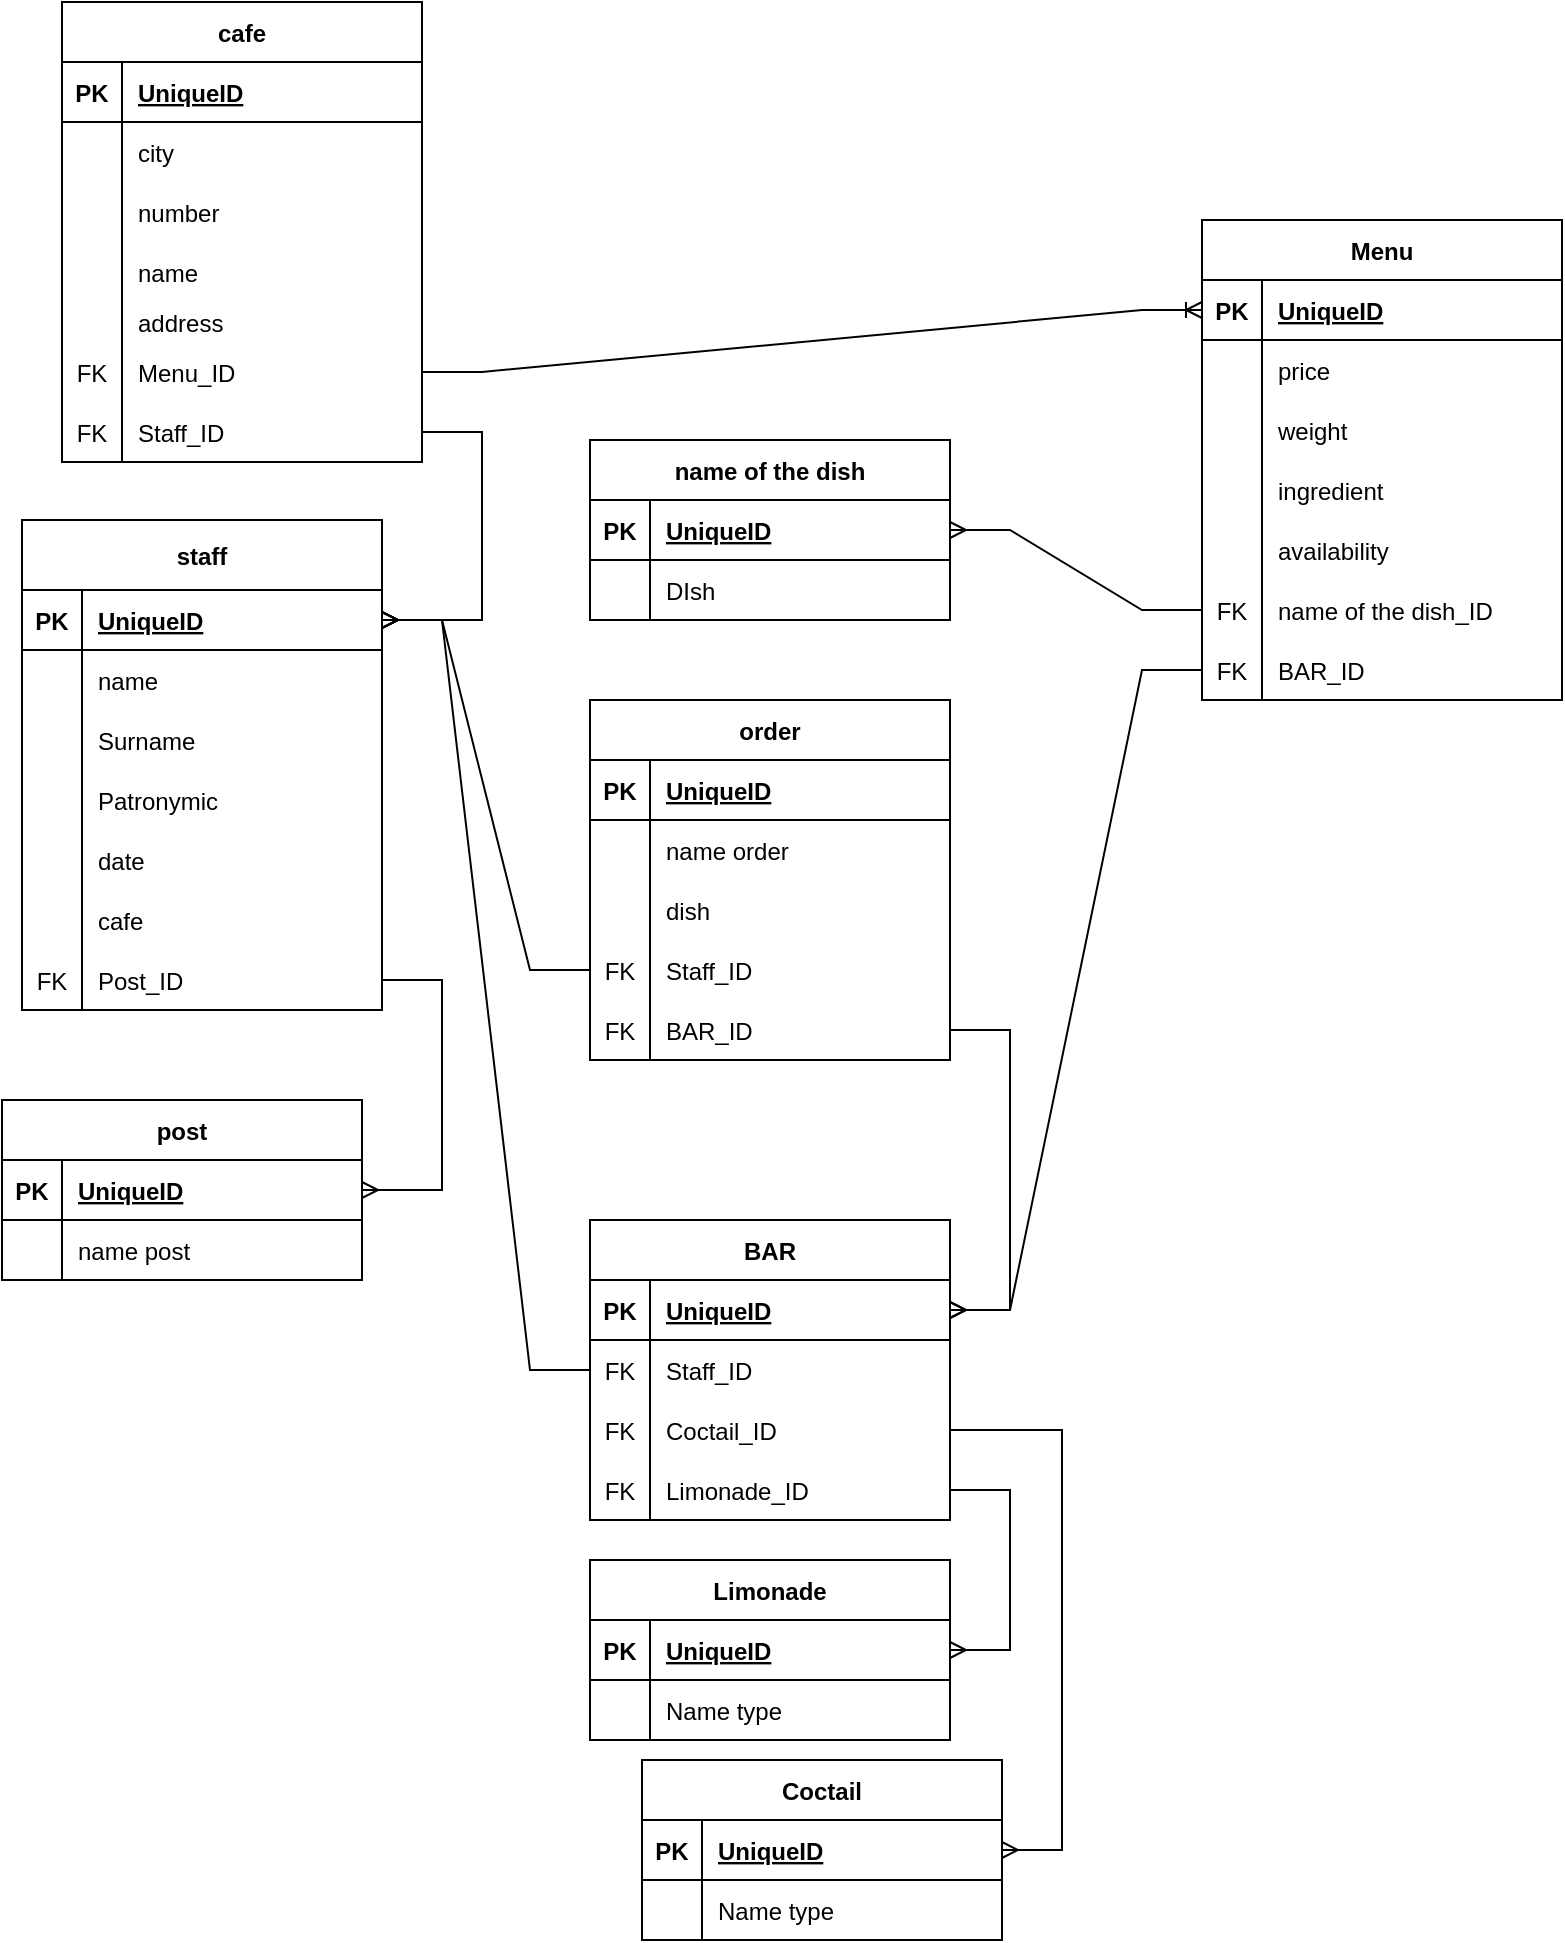 <mxfile version="20.5.1" type="device" pages="2"><diagram id="oLMAJ7pSesRWMOJHywI4" name="Страница 1"><mxGraphModel dx="1381" dy="1925" grid="1" gridSize="10" guides="1" tooltips="1" connect="1" arrows="1" fold="1" page="1" pageScale="1" pageWidth="827" pageHeight="1169" math="0" shadow="0"><root><mxCell id="0"/><mxCell id="1" parent="0"/><mxCell id="Fu_w4de7CorswFyfYpVV-19" value="Menu" style="shape=table;startSize=30;container=1;collapsible=1;childLayout=tableLayout;fixedRows=1;rowLines=0;fontStyle=1;align=center;resizeLast=1;" parent="1" vertex="1"><mxGeometry x="630" y="-1060" width="180" height="240" as="geometry"/></mxCell><mxCell id="Fu_w4de7CorswFyfYpVV-20" value="" style="shape=tableRow;horizontal=0;startSize=0;swimlaneHead=0;swimlaneBody=0;fillColor=none;collapsible=0;dropTarget=0;points=[[0,0.5],[1,0.5]];portConstraint=eastwest;top=0;left=0;right=0;bottom=1;" parent="Fu_w4de7CorswFyfYpVV-19" vertex="1"><mxGeometry y="30" width="180" height="30" as="geometry"/></mxCell><mxCell id="Fu_w4de7CorswFyfYpVV-21" value="PK" style="shape=partialRectangle;connectable=0;fillColor=none;top=0;left=0;bottom=0;right=0;fontStyle=1;overflow=hidden;" parent="Fu_w4de7CorswFyfYpVV-20" vertex="1"><mxGeometry width="30" height="30" as="geometry"><mxRectangle width="30" height="30" as="alternateBounds"/></mxGeometry></mxCell><mxCell id="Fu_w4de7CorswFyfYpVV-22" value="UniqueID" style="shape=partialRectangle;connectable=0;fillColor=none;top=0;left=0;bottom=0;right=0;align=left;spacingLeft=6;fontStyle=5;overflow=hidden;" parent="Fu_w4de7CorswFyfYpVV-20" vertex="1"><mxGeometry x="30" width="150" height="30" as="geometry"><mxRectangle width="150" height="30" as="alternateBounds"/></mxGeometry></mxCell><mxCell id="Fu_w4de7CorswFyfYpVV-26" value="" style="shape=tableRow;horizontal=0;startSize=0;swimlaneHead=0;swimlaneBody=0;fillColor=none;collapsible=0;dropTarget=0;points=[[0,0.5],[1,0.5]];portConstraint=eastwest;top=0;left=0;right=0;bottom=0;" parent="Fu_w4de7CorswFyfYpVV-19" vertex="1"><mxGeometry y="60" width="180" height="30" as="geometry"/></mxCell><mxCell id="Fu_w4de7CorswFyfYpVV-27" value="" style="shape=partialRectangle;connectable=0;fillColor=none;top=0;left=0;bottom=0;right=0;editable=1;overflow=hidden;" parent="Fu_w4de7CorswFyfYpVV-26" vertex="1"><mxGeometry width="30" height="30" as="geometry"><mxRectangle width="30" height="30" as="alternateBounds"/></mxGeometry></mxCell><mxCell id="Fu_w4de7CorswFyfYpVV-28" value="price" style="shape=partialRectangle;connectable=0;fillColor=none;top=0;left=0;bottom=0;right=0;align=left;spacingLeft=6;overflow=hidden;" parent="Fu_w4de7CorswFyfYpVV-26" vertex="1"><mxGeometry x="30" width="150" height="30" as="geometry"><mxRectangle width="150" height="30" as="alternateBounds"/></mxGeometry></mxCell><mxCell id="Fu_w4de7CorswFyfYpVV-29" value="" style="shape=tableRow;horizontal=0;startSize=0;swimlaneHead=0;swimlaneBody=0;fillColor=none;collapsible=0;dropTarget=0;points=[[0,0.5],[1,0.5]];portConstraint=eastwest;top=0;left=0;right=0;bottom=0;" parent="Fu_w4de7CorswFyfYpVV-19" vertex="1"><mxGeometry y="90" width="180" height="30" as="geometry"/></mxCell><mxCell id="Fu_w4de7CorswFyfYpVV-30" value="" style="shape=partialRectangle;connectable=0;fillColor=none;top=0;left=0;bottom=0;right=0;editable=1;overflow=hidden;" parent="Fu_w4de7CorswFyfYpVV-29" vertex="1"><mxGeometry width="30" height="30" as="geometry"><mxRectangle width="30" height="30" as="alternateBounds"/></mxGeometry></mxCell><mxCell id="Fu_w4de7CorswFyfYpVV-31" value="weight" style="shape=partialRectangle;connectable=0;fillColor=none;top=0;left=0;bottom=0;right=0;align=left;spacingLeft=6;overflow=hidden;" parent="Fu_w4de7CorswFyfYpVV-29" vertex="1"><mxGeometry x="30" width="150" height="30" as="geometry"><mxRectangle width="150" height="30" as="alternateBounds"/></mxGeometry></mxCell><mxCell id="Fu_w4de7CorswFyfYpVV-32" value="" style="shape=tableRow;horizontal=0;startSize=0;swimlaneHead=0;swimlaneBody=0;fillColor=none;collapsible=0;dropTarget=0;points=[[0,0.5],[1,0.5]];portConstraint=eastwest;top=0;left=0;right=0;bottom=0;" parent="Fu_w4de7CorswFyfYpVV-19" vertex="1"><mxGeometry y="120" width="180" height="30" as="geometry"/></mxCell><mxCell id="Fu_w4de7CorswFyfYpVV-33" value="" style="shape=partialRectangle;connectable=0;fillColor=none;top=0;left=0;bottom=0;right=0;editable=1;overflow=hidden;" parent="Fu_w4de7CorswFyfYpVV-32" vertex="1"><mxGeometry width="30" height="30" as="geometry"><mxRectangle width="30" height="30" as="alternateBounds"/></mxGeometry></mxCell><mxCell id="Fu_w4de7CorswFyfYpVV-34" value="ingredient" style="shape=partialRectangle;connectable=0;fillColor=none;top=0;left=0;bottom=0;right=0;align=left;spacingLeft=6;overflow=hidden;" parent="Fu_w4de7CorswFyfYpVV-32" vertex="1"><mxGeometry x="30" width="150" height="30" as="geometry"><mxRectangle width="150" height="30" as="alternateBounds"/></mxGeometry></mxCell><mxCell id="Fu_w4de7CorswFyfYpVV-38" value="" style="shape=tableRow;horizontal=0;startSize=0;swimlaneHead=0;swimlaneBody=0;fillColor=none;collapsible=0;dropTarget=0;points=[[0,0.5],[1,0.5]];portConstraint=eastwest;top=0;left=0;right=0;bottom=0;" parent="Fu_w4de7CorswFyfYpVV-19" vertex="1"><mxGeometry y="150" width="180" height="30" as="geometry"/></mxCell><mxCell id="Fu_w4de7CorswFyfYpVV-39" value="" style="shape=partialRectangle;connectable=0;fillColor=none;top=0;left=0;bottom=0;right=0;editable=1;overflow=hidden;" parent="Fu_w4de7CorswFyfYpVV-38" vertex="1"><mxGeometry width="30" height="30" as="geometry"><mxRectangle width="30" height="30" as="alternateBounds"/></mxGeometry></mxCell><mxCell id="Fu_w4de7CorswFyfYpVV-40" value="availability" style="shape=partialRectangle;connectable=0;fillColor=none;top=0;left=0;bottom=0;right=0;align=left;spacingLeft=6;overflow=hidden;" parent="Fu_w4de7CorswFyfYpVV-38" vertex="1"><mxGeometry x="30" width="150" height="30" as="geometry"><mxRectangle width="150" height="30" as="alternateBounds"/></mxGeometry></mxCell><mxCell id="Fu_w4de7CorswFyfYpVV-125" value="" style="shape=tableRow;horizontal=0;startSize=0;swimlaneHead=0;swimlaneBody=0;fillColor=none;collapsible=0;dropTarget=0;points=[[0,0.5],[1,0.5]];portConstraint=eastwest;top=0;left=0;right=0;bottom=0;" parent="Fu_w4de7CorswFyfYpVV-19" vertex="1"><mxGeometry y="180" width="180" height="30" as="geometry"/></mxCell><mxCell id="Fu_w4de7CorswFyfYpVV-126" value="FK" style="shape=partialRectangle;connectable=0;fillColor=none;top=0;left=0;bottom=0;right=0;fontStyle=0;overflow=hidden;" parent="Fu_w4de7CorswFyfYpVV-125" vertex="1"><mxGeometry width="30" height="30" as="geometry"><mxRectangle width="30" height="30" as="alternateBounds"/></mxGeometry></mxCell><mxCell id="Fu_w4de7CorswFyfYpVV-127" value="name of the dish_ID" style="shape=partialRectangle;connectable=0;fillColor=none;top=0;left=0;bottom=0;right=0;align=left;spacingLeft=6;fontStyle=0;overflow=hidden;" parent="Fu_w4de7CorswFyfYpVV-125" vertex="1"><mxGeometry x="30" width="150" height="30" as="geometry"><mxRectangle width="150" height="30" as="alternateBounds"/></mxGeometry></mxCell><mxCell id="HOJFlfAhjBMtKZYdqZaS-1" value="" style="shape=tableRow;horizontal=0;startSize=0;swimlaneHead=0;swimlaneBody=0;fillColor=none;collapsible=0;dropTarget=0;points=[[0,0.5],[1,0.5]];portConstraint=eastwest;top=0;left=0;right=0;bottom=0;" parent="Fu_w4de7CorswFyfYpVV-19" vertex="1"><mxGeometry y="210" width="180" height="30" as="geometry"/></mxCell><mxCell id="HOJFlfAhjBMtKZYdqZaS-2" value="FK" style="shape=partialRectangle;connectable=0;fillColor=none;top=0;left=0;bottom=0;right=0;fontStyle=0;overflow=hidden;" parent="HOJFlfAhjBMtKZYdqZaS-1" vertex="1"><mxGeometry width="30" height="30" as="geometry"><mxRectangle width="30" height="30" as="alternateBounds"/></mxGeometry></mxCell><mxCell id="HOJFlfAhjBMtKZYdqZaS-3" value="BAR_ID" style="shape=partialRectangle;connectable=0;fillColor=none;top=0;left=0;bottom=0;right=0;align=left;spacingLeft=6;fontStyle=0;overflow=hidden;" parent="HOJFlfAhjBMtKZYdqZaS-1" vertex="1"><mxGeometry x="30" width="150" height="30" as="geometry"><mxRectangle width="150" height="30" as="alternateBounds"/></mxGeometry></mxCell><mxCell id="Fu_w4de7CorswFyfYpVV-41" value="order" style="shape=table;startSize=30;container=1;collapsible=1;childLayout=tableLayout;fixedRows=1;rowLines=0;fontStyle=1;align=center;resizeLast=1;" parent="1" vertex="1"><mxGeometry x="324" y="-820" width="180" height="180" as="geometry"/></mxCell><mxCell id="Fu_w4de7CorswFyfYpVV-42" value="" style="shape=tableRow;horizontal=0;startSize=0;swimlaneHead=0;swimlaneBody=0;fillColor=none;collapsible=0;dropTarget=0;points=[[0,0.5],[1,0.5]];portConstraint=eastwest;top=0;left=0;right=0;bottom=1;" parent="Fu_w4de7CorswFyfYpVV-41" vertex="1"><mxGeometry y="30" width="180" height="30" as="geometry"/></mxCell><mxCell id="Fu_w4de7CorswFyfYpVV-43" value="PK" style="shape=partialRectangle;connectable=0;fillColor=none;top=0;left=0;bottom=0;right=0;fontStyle=1;overflow=hidden;" parent="Fu_w4de7CorswFyfYpVV-42" vertex="1"><mxGeometry width="30" height="30" as="geometry"><mxRectangle width="30" height="30" as="alternateBounds"/></mxGeometry></mxCell><mxCell id="Fu_w4de7CorswFyfYpVV-44" value="UniqueID" style="shape=partialRectangle;connectable=0;fillColor=none;top=0;left=0;bottom=0;right=0;align=left;spacingLeft=6;fontStyle=5;overflow=hidden;" parent="Fu_w4de7CorswFyfYpVV-42" vertex="1"><mxGeometry x="30" width="150" height="30" as="geometry"><mxRectangle width="150" height="30" as="alternateBounds"/></mxGeometry></mxCell><mxCell id="Fu_w4de7CorswFyfYpVV-45" value="" style="shape=tableRow;horizontal=0;startSize=0;swimlaneHead=0;swimlaneBody=0;fillColor=none;collapsible=0;dropTarget=0;points=[[0,0.5],[1,0.5]];portConstraint=eastwest;top=0;left=0;right=0;bottom=0;" parent="Fu_w4de7CorswFyfYpVV-41" vertex="1"><mxGeometry y="60" width="180" height="30" as="geometry"/></mxCell><mxCell id="Fu_w4de7CorswFyfYpVV-46" value="" style="shape=partialRectangle;connectable=0;fillColor=none;top=0;left=0;bottom=0;right=0;editable=1;overflow=hidden;" parent="Fu_w4de7CorswFyfYpVV-45" vertex="1"><mxGeometry width="30" height="30" as="geometry"><mxRectangle width="30" height="30" as="alternateBounds"/></mxGeometry></mxCell><mxCell id="Fu_w4de7CorswFyfYpVV-47" value="name order" style="shape=partialRectangle;connectable=0;fillColor=none;top=0;left=0;bottom=0;right=0;align=left;spacingLeft=6;overflow=hidden;" parent="Fu_w4de7CorswFyfYpVV-45" vertex="1"><mxGeometry x="30" width="150" height="30" as="geometry"><mxRectangle width="150" height="30" as="alternateBounds"/></mxGeometry></mxCell><mxCell id="Fu_w4de7CorswFyfYpVV-48" value="" style="shape=tableRow;horizontal=0;startSize=0;swimlaneHead=0;swimlaneBody=0;fillColor=none;collapsible=0;dropTarget=0;points=[[0,0.5],[1,0.5]];portConstraint=eastwest;top=0;left=0;right=0;bottom=0;" parent="Fu_w4de7CorswFyfYpVV-41" vertex="1"><mxGeometry y="90" width="180" height="30" as="geometry"/></mxCell><mxCell id="Fu_w4de7CorswFyfYpVV-49" value="" style="shape=partialRectangle;connectable=0;fillColor=none;top=0;left=0;bottom=0;right=0;editable=1;overflow=hidden;" parent="Fu_w4de7CorswFyfYpVV-48" vertex="1"><mxGeometry width="30" height="30" as="geometry"><mxRectangle width="30" height="30" as="alternateBounds"/></mxGeometry></mxCell><mxCell id="Fu_w4de7CorswFyfYpVV-50" value="dish" style="shape=partialRectangle;connectable=0;fillColor=none;top=0;left=0;bottom=0;right=0;align=left;spacingLeft=6;overflow=hidden;" parent="Fu_w4de7CorswFyfYpVV-48" vertex="1"><mxGeometry x="30" width="150" height="30" as="geometry"><mxRectangle width="150" height="30" as="alternateBounds"/></mxGeometry></mxCell><mxCell id="HOJFlfAhjBMtKZYdqZaS-10" value="" style="shape=tableRow;horizontal=0;startSize=0;swimlaneHead=0;swimlaneBody=0;fillColor=none;collapsible=0;dropTarget=0;points=[[0,0.5],[1,0.5]];portConstraint=eastwest;top=0;left=0;right=0;bottom=0;" parent="Fu_w4de7CorswFyfYpVV-41" vertex="1"><mxGeometry y="120" width="180" height="30" as="geometry"/></mxCell><mxCell id="HOJFlfAhjBMtKZYdqZaS-11" value="FK" style="shape=partialRectangle;connectable=0;fillColor=none;top=0;left=0;bottom=0;right=0;fontStyle=0;overflow=hidden;" parent="HOJFlfAhjBMtKZYdqZaS-10" vertex="1"><mxGeometry width="30" height="30" as="geometry"><mxRectangle width="30" height="30" as="alternateBounds"/></mxGeometry></mxCell><mxCell id="HOJFlfAhjBMtKZYdqZaS-12" value="Staff_ID" style="shape=partialRectangle;connectable=0;fillColor=none;top=0;left=0;bottom=0;right=0;align=left;spacingLeft=6;fontStyle=0;overflow=hidden;" parent="HOJFlfAhjBMtKZYdqZaS-10" vertex="1"><mxGeometry x="30" width="150" height="30" as="geometry"><mxRectangle width="150" height="30" as="alternateBounds"/></mxGeometry></mxCell><mxCell id="HOJFlfAhjBMtKZYdqZaS-7" value="" style="shape=tableRow;horizontal=0;startSize=0;swimlaneHead=0;swimlaneBody=0;fillColor=none;collapsible=0;dropTarget=0;points=[[0,0.5],[1,0.5]];portConstraint=eastwest;top=0;left=0;right=0;bottom=0;" parent="Fu_w4de7CorswFyfYpVV-41" vertex="1"><mxGeometry y="150" width="180" height="30" as="geometry"/></mxCell><mxCell id="HOJFlfAhjBMtKZYdqZaS-8" value="FK" style="shape=partialRectangle;connectable=0;fillColor=none;top=0;left=0;bottom=0;right=0;fontStyle=0;overflow=hidden;" parent="HOJFlfAhjBMtKZYdqZaS-7" vertex="1"><mxGeometry width="30" height="30" as="geometry"><mxRectangle width="30" height="30" as="alternateBounds"/></mxGeometry></mxCell><mxCell id="HOJFlfAhjBMtKZYdqZaS-9" value="BAR_ID" style="shape=partialRectangle;connectable=0;fillColor=none;top=0;left=0;bottom=0;right=0;align=left;spacingLeft=6;fontStyle=0;overflow=hidden;" parent="HOJFlfAhjBMtKZYdqZaS-7" vertex="1"><mxGeometry x="30" width="150" height="30" as="geometry"><mxRectangle width="150" height="30" as="alternateBounds"/></mxGeometry></mxCell><mxCell id="Fu_w4de7CorswFyfYpVV-61" value="staff" style="shape=table;startSize=35;container=1;collapsible=1;childLayout=tableLayout;fixedRows=1;rowLines=0;fontStyle=1;align=center;resizeLast=1;" parent="1" vertex="1"><mxGeometry x="40" y="-910" width="180" height="245" as="geometry"/></mxCell><mxCell id="Fu_w4de7CorswFyfYpVV-62" value="" style="shape=tableRow;horizontal=0;startSize=0;swimlaneHead=0;swimlaneBody=0;fillColor=none;collapsible=0;dropTarget=0;points=[[0,0.5],[1,0.5]];portConstraint=eastwest;top=0;left=0;right=0;bottom=1;" parent="Fu_w4de7CorswFyfYpVV-61" vertex="1"><mxGeometry y="35" width="180" height="30" as="geometry"/></mxCell><mxCell id="Fu_w4de7CorswFyfYpVV-63" value="PK" style="shape=partialRectangle;connectable=0;fillColor=none;top=0;left=0;bottom=0;right=0;fontStyle=1;overflow=hidden;" parent="Fu_w4de7CorswFyfYpVV-62" vertex="1"><mxGeometry width="30" height="30" as="geometry"><mxRectangle width="30" height="30" as="alternateBounds"/></mxGeometry></mxCell><mxCell id="Fu_w4de7CorswFyfYpVV-64" value="UniqueID" style="shape=partialRectangle;connectable=0;fillColor=none;top=0;left=0;bottom=0;right=0;align=left;spacingLeft=6;fontStyle=5;overflow=hidden;" parent="Fu_w4de7CorswFyfYpVV-62" vertex="1"><mxGeometry x="30" width="150" height="30" as="geometry"><mxRectangle width="150" height="30" as="alternateBounds"/></mxGeometry></mxCell><mxCell id="Fu_w4de7CorswFyfYpVV-65" value="" style="shape=tableRow;horizontal=0;startSize=0;swimlaneHead=0;swimlaneBody=0;fillColor=none;collapsible=0;dropTarget=0;points=[[0,0.5],[1,0.5]];portConstraint=eastwest;top=0;left=0;right=0;bottom=0;" parent="Fu_w4de7CorswFyfYpVV-61" vertex="1"><mxGeometry y="65" width="180" height="30" as="geometry"/></mxCell><mxCell id="Fu_w4de7CorswFyfYpVV-66" value="" style="shape=partialRectangle;connectable=0;fillColor=none;top=0;left=0;bottom=0;right=0;editable=1;overflow=hidden;" parent="Fu_w4de7CorswFyfYpVV-65" vertex="1"><mxGeometry width="30" height="30" as="geometry"><mxRectangle width="30" height="30" as="alternateBounds"/></mxGeometry></mxCell><mxCell id="Fu_w4de7CorswFyfYpVV-67" value="name" style="shape=partialRectangle;connectable=0;fillColor=none;top=0;left=0;bottom=0;right=0;align=left;spacingLeft=6;overflow=hidden;" parent="Fu_w4de7CorswFyfYpVV-65" vertex="1"><mxGeometry x="30" width="150" height="30" as="geometry"><mxRectangle width="150" height="30" as="alternateBounds"/></mxGeometry></mxCell><mxCell id="Fu_w4de7CorswFyfYpVV-68" value="" style="shape=tableRow;horizontal=0;startSize=0;swimlaneHead=0;swimlaneBody=0;fillColor=none;collapsible=0;dropTarget=0;points=[[0,0.5],[1,0.5]];portConstraint=eastwest;top=0;left=0;right=0;bottom=0;" parent="Fu_w4de7CorswFyfYpVV-61" vertex="1"><mxGeometry y="95" width="180" height="30" as="geometry"/></mxCell><mxCell id="Fu_w4de7CorswFyfYpVV-69" value="" style="shape=partialRectangle;connectable=0;fillColor=none;top=0;left=0;bottom=0;right=0;editable=1;overflow=hidden;" parent="Fu_w4de7CorswFyfYpVV-68" vertex="1"><mxGeometry width="30" height="30" as="geometry"><mxRectangle width="30" height="30" as="alternateBounds"/></mxGeometry></mxCell><mxCell id="Fu_w4de7CorswFyfYpVV-70" value="Surname" style="shape=partialRectangle;connectable=0;fillColor=none;top=0;left=0;bottom=0;right=0;align=left;spacingLeft=6;overflow=hidden;" parent="Fu_w4de7CorswFyfYpVV-68" vertex="1"><mxGeometry x="30" width="150" height="30" as="geometry"><mxRectangle width="150" height="30" as="alternateBounds"/></mxGeometry></mxCell><mxCell id="Fu_w4de7CorswFyfYpVV-71" value="" style="shape=tableRow;horizontal=0;startSize=0;swimlaneHead=0;swimlaneBody=0;fillColor=none;collapsible=0;dropTarget=0;points=[[0,0.5],[1,0.5]];portConstraint=eastwest;top=0;left=0;right=0;bottom=0;" parent="Fu_w4de7CorswFyfYpVV-61" vertex="1"><mxGeometry y="125" width="180" height="30" as="geometry"/></mxCell><mxCell id="Fu_w4de7CorswFyfYpVV-72" value="" style="shape=partialRectangle;connectable=0;fillColor=none;top=0;left=0;bottom=0;right=0;editable=1;overflow=hidden;" parent="Fu_w4de7CorswFyfYpVV-71" vertex="1"><mxGeometry width="30" height="30" as="geometry"><mxRectangle width="30" height="30" as="alternateBounds"/></mxGeometry></mxCell><mxCell id="Fu_w4de7CorswFyfYpVV-73" value="Patronymic" style="shape=partialRectangle;connectable=0;fillColor=none;top=0;left=0;bottom=0;right=0;align=left;spacingLeft=6;overflow=hidden;" parent="Fu_w4de7CorswFyfYpVV-71" vertex="1"><mxGeometry x="30" width="150" height="30" as="geometry"><mxRectangle width="150" height="30" as="alternateBounds"/></mxGeometry></mxCell><mxCell id="Fu_w4de7CorswFyfYpVV-74" value="" style="shape=tableRow;horizontal=0;startSize=0;swimlaneHead=0;swimlaneBody=0;fillColor=none;collapsible=0;dropTarget=0;points=[[0,0.5],[1,0.5]];portConstraint=eastwest;top=0;left=0;right=0;bottom=0;" parent="Fu_w4de7CorswFyfYpVV-61" vertex="1"><mxGeometry y="155" width="180" height="30" as="geometry"/></mxCell><mxCell id="Fu_w4de7CorswFyfYpVV-75" value="" style="shape=partialRectangle;connectable=0;fillColor=none;top=0;left=0;bottom=0;right=0;editable=1;overflow=hidden;" parent="Fu_w4de7CorswFyfYpVV-74" vertex="1"><mxGeometry width="30" height="30" as="geometry"><mxRectangle width="30" height="30" as="alternateBounds"/></mxGeometry></mxCell><mxCell id="Fu_w4de7CorswFyfYpVV-76" value="date" style="shape=partialRectangle;connectable=0;fillColor=none;top=0;left=0;bottom=0;right=0;align=left;spacingLeft=6;overflow=hidden;" parent="Fu_w4de7CorswFyfYpVV-74" vertex="1"><mxGeometry x="30" width="150" height="30" as="geometry"><mxRectangle width="150" height="30" as="alternateBounds"/></mxGeometry></mxCell><mxCell id="Fu_w4de7CorswFyfYpVV-77" value="" style="shape=tableRow;horizontal=0;startSize=0;swimlaneHead=0;swimlaneBody=0;fillColor=none;collapsible=0;dropTarget=0;points=[[0,0.5],[1,0.5]];portConstraint=eastwest;top=0;left=0;right=0;bottom=0;" parent="Fu_w4de7CorswFyfYpVV-61" vertex="1"><mxGeometry y="185" width="180" height="30" as="geometry"/></mxCell><mxCell id="Fu_w4de7CorswFyfYpVV-78" value="" style="shape=partialRectangle;connectable=0;fillColor=none;top=0;left=0;bottom=0;right=0;editable=1;overflow=hidden;" parent="Fu_w4de7CorswFyfYpVV-77" vertex="1"><mxGeometry width="30" height="30" as="geometry"><mxRectangle width="30" height="30" as="alternateBounds"/></mxGeometry></mxCell><mxCell id="Fu_w4de7CorswFyfYpVV-79" value="cafe" style="shape=partialRectangle;connectable=0;fillColor=none;top=0;left=0;bottom=0;right=0;align=left;spacingLeft=6;overflow=hidden;" parent="Fu_w4de7CorswFyfYpVV-77" vertex="1"><mxGeometry x="30" width="150" height="30" as="geometry"><mxRectangle width="150" height="30" as="alternateBounds"/></mxGeometry></mxCell><mxCell id="Fu_w4de7CorswFyfYpVV-129" value="" style="shape=tableRow;horizontal=0;startSize=0;swimlaneHead=0;swimlaneBody=0;fillColor=none;collapsible=0;dropTarget=0;points=[[0,0.5],[1,0.5]];portConstraint=eastwest;top=0;left=0;right=0;bottom=0;" parent="Fu_w4de7CorswFyfYpVV-61" vertex="1"><mxGeometry y="215" width="180" height="30" as="geometry"/></mxCell><mxCell id="Fu_w4de7CorswFyfYpVV-130" value="FK" style="shape=partialRectangle;connectable=0;fillColor=none;top=0;left=0;bottom=0;right=0;fontStyle=0;overflow=hidden;" parent="Fu_w4de7CorswFyfYpVV-129" vertex="1"><mxGeometry width="30" height="30" as="geometry"><mxRectangle width="30" height="30" as="alternateBounds"/></mxGeometry></mxCell><mxCell id="Fu_w4de7CorswFyfYpVV-131" value="Post_ID" style="shape=partialRectangle;connectable=0;fillColor=none;top=0;left=0;bottom=0;right=0;align=left;spacingLeft=6;fontStyle=0;overflow=hidden;" parent="Fu_w4de7CorswFyfYpVV-129" vertex="1"><mxGeometry x="30" width="150" height="30" as="geometry"><mxRectangle width="150" height="30" as="alternateBounds"/></mxGeometry></mxCell><mxCell id="Fu_w4de7CorswFyfYpVV-80" value="cafe" style="shape=table;startSize=30;container=1;collapsible=1;childLayout=tableLayout;fixedRows=1;rowLines=0;fontStyle=1;align=center;resizeLast=1;" parent="1" vertex="1"><mxGeometry x="60" y="-1169" width="180" height="230" as="geometry"/></mxCell><mxCell id="Fu_w4de7CorswFyfYpVV-81" value="" style="shape=tableRow;horizontal=0;startSize=0;swimlaneHead=0;swimlaneBody=0;fillColor=none;collapsible=0;dropTarget=0;points=[[0,0.5],[1,0.5]];portConstraint=eastwest;top=0;left=0;right=0;bottom=1;" parent="Fu_w4de7CorswFyfYpVV-80" vertex="1"><mxGeometry y="30" width="180" height="30" as="geometry"/></mxCell><mxCell id="Fu_w4de7CorswFyfYpVV-82" value="PK" style="shape=partialRectangle;connectable=0;fillColor=none;top=0;left=0;bottom=0;right=0;fontStyle=1;overflow=hidden;" parent="Fu_w4de7CorswFyfYpVV-81" vertex="1"><mxGeometry width="30" height="30" as="geometry"><mxRectangle width="30" height="30" as="alternateBounds"/></mxGeometry></mxCell><mxCell id="Fu_w4de7CorswFyfYpVV-83" value="UniqueID" style="shape=partialRectangle;connectable=0;fillColor=none;top=0;left=0;bottom=0;right=0;align=left;spacingLeft=6;fontStyle=5;overflow=hidden;" parent="Fu_w4de7CorswFyfYpVV-81" vertex="1"><mxGeometry x="30" width="150" height="30" as="geometry"><mxRectangle width="150" height="30" as="alternateBounds"/></mxGeometry></mxCell><mxCell id="Fu_w4de7CorswFyfYpVV-84" value="" style="shape=tableRow;horizontal=0;startSize=0;swimlaneHead=0;swimlaneBody=0;fillColor=none;collapsible=0;dropTarget=0;points=[[0,0.5],[1,0.5]];portConstraint=eastwest;top=0;left=0;right=0;bottom=0;" parent="Fu_w4de7CorswFyfYpVV-80" vertex="1"><mxGeometry y="60" width="180" height="30" as="geometry"/></mxCell><mxCell id="Fu_w4de7CorswFyfYpVV-85" value="" style="shape=partialRectangle;connectable=0;fillColor=none;top=0;left=0;bottom=0;right=0;editable=1;overflow=hidden;" parent="Fu_w4de7CorswFyfYpVV-84" vertex="1"><mxGeometry width="30" height="30" as="geometry"><mxRectangle width="30" height="30" as="alternateBounds"/></mxGeometry></mxCell><mxCell id="Fu_w4de7CorswFyfYpVV-86" value="city" style="shape=partialRectangle;connectable=0;fillColor=none;top=0;left=0;bottom=0;right=0;align=left;spacingLeft=6;overflow=hidden;" parent="Fu_w4de7CorswFyfYpVV-84" vertex="1"><mxGeometry x="30" width="150" height="30" as="geometry"><mxRectangle width="150" height="30" as="alternateBounds"/></mxGeometry></mxCell><mxCell id="Fu_w4de7CorswFyfYpVV-87" value="" style="shape=tableRow;horizontal=0;startSize=0;swimlaneHead=0;swimlaneBody=0;fillColor=none;collapsible=0;dropTarget=0;points=[[0,0.5],[1,0.5]];portConstraint=eastwest;top=0;left=0;right=0;bottom=0;" parent="Fu_w4de7CorswFyfYpVV-80" vertex="1"><mxGeometry y="90" width="180" height="30" as="geometry"/></mxCell><mxCell id="Fu_w4de7CorswFyfYpVV-88" value="" style="shape=partialRectangle;connectable=0;fillColor=none;top=0;left=0;bottom=0;right=0;editable=1;overflow=hidden;" parent="Fu_w4de7CorswFyfYpVV-87" vertex="1"><mxGeometry width="30" height="30" as="geometry"><mxRectangle width="30" height="30" as="alternateBounds"/></mxGeometry></mxCell><mxCell id="Fu_w4de7CorswFyfYpVV-89" value="number" style="shape=partialRectangle;connectable=0;fillColor=none;top=0;left=0;bottom=0;right=0;align=left;spacingLeft=6;overflow=hidden;" parent="Fu_w4de7CorswFyfYpVV-87" vertex="1"><mxGeometry x="30" width="150" height="30" as="geometry"><mxRectangle width="150" height="30" as="alternateBounds"/></mxGeometry></mxCell><mxCell id="Fu_w4de7CorswFyfYpVV-90" value="" style="shape=tableRow;horizontal=0;startSize=0;swimlaneHead=0;swimlaneBody=0;fillColor=none;collapsible=0;dropTarget=0;points=[[0,0.5],[1,0.5]];portConstraint=eastwest;top=0;left=0;right=0;bottom=0;" parent="Fu_w4de7CorswFyfYpVV-80" vertex="1"><mxGeometry y="120" width="180" height="30" as="geometry"/></mxCell><mxCell id="Fu_w4de7CorswFyfYpVV-91" value="" style="shape=partialRectangle;connectable=0;fillColor=none;top=0;left=0;bottom=0;right=0;editable=1;overflow=hidden;" parent="Fu_w4de7CorswFyfYpVV-90" vertex="1"><mxGeometry width="30" height="30" as="geometry"><mxRectangle width="30" height="30" as="alternateBounds"/></mxGeometry></mxCell><mxCell id="Fu_w4de7CorswFyfYpVV-92" value="name" style="shape=partialRectangle;connectable=0;fillColor=none;top=0;left=0;bottom=0;right=0;align=left;spacingLeft=6;overflow=hidden;" parent="Fu_w4de7CorswFyfYpVV-90" vertex="1"><mxGeometry x="30" width="150" height="30" as="geometry"><mxRectangle width="150" height="30" as="alternateBounds"/></mxGeometry></mxCell><mxCell id="Fu_w4de7CorswFyfYpVV-93" value="" style="shape=tableRow;horizontal=0;startSize=0;swimlaneHead=0;swimlaneBody=0;fillColor=none;collapsible=0;dropTarget=0;points=[[0,0.5],[1,0.5]];portConstraint=eastwest;top=0;left=0;right=0;bottom=0;" parent="Fu_w4de7CorswFyfYpVV-80" vertex="1"><mxGeometry y="150" width="180" height="20" as="geometry"/></mxCell><mxCell id="Fu_w4de7CorswFyfYpVV-94" value="" style="shape=partialRectangle;connectable=0;fillColor=none;top=0;left=0;bottom=0;right=0;editable=1;overflow=hidden;" parent="Fu_w4de7CorswFyfYpVV-93" vertex="1"><mxGeometry width="30" height="20" as="geometry"><mxRectangle width="30" height="20" as="alternateBounds"/></mxGeometry></mxCell><mxCell id="Fu_w4de7CorswFyfYpVV-95" value="address" style="shape=partialRectangle;connectable=0;fillColor=none;top=0;left=0;bottom=0;right=0;align=left;spacingLeft=6;overflow=hidden;" parent="Fu_w4de7CorswFyfYpVV-93" vertex="1"><mxGeometry x="30" width="150" height="20" as="geometry"><mxRectangle width="150" height="20" as="alternateBounds"/></mxGeometry></mxCell><mxCell id="HOJFlfAhjBMtKZYdqZaS-13" value="" style="shape=tableRow;horizontal=0;startSize=0;swimlaneHead=0;swimlaneBody=0;fillColor=none;collapsible=0;dropTarget=0;points=[[0,0.5],[1,0.5]];portConstraint=eastwest;top=0;left=0;right=0;bottom=0;" parent="Fu_w4de7CorswFyfYpVV-80" vertex="1"><mxGeometry y="170" width="180" height="30" as="geometry"/></mxCell><mxCell id="HOJFlfAhjBMtKZYdqZaS-14" value="FK" style="shape=partialRectangle;connectable=0;fillColor=none;top=0;left=0;bottom=0;right=0;fontStyle=0;overflow=hidden;" parent="HOJFlfAhjBMtKZYdqZaS-13" vertex="1"><mxGeometry width="30" height="30" as="geometry"><mxRectangle width="30" height="30" as="alternateBounds"/></mxGeometry></mxCell><mxCell id="HOJFlfAhjBMtKZYdqZaS-15" value="Menu_ID" style="shape=partialRectangle;connectable=0;fillColor=none;top=0;left=0;bottom=0;right=0;align=left;spacingLeft=6;fontStyle=0;overflow=hidden;" parent="HOJFlfAhjBMtKZYdqZaS-13" vertex="1"><mxGeometry x="30" width="150" height="30" as="geometry"><mxRectangle width="150" height="30" as="alternateBounds"/></mxGeometry></mxCell><mxCell id="HOJFlfAhjBMtKZYdqZaS-16" value="" style="shape=tableRow;horizontal=0;startSize=0;swimlaneHead=0;swimlaneBody=0;fillColor=none;collapsible=0;dropTarget=0;points=[[0,0.5],[1,0.5]];portConstraint=eastwest;top=0;left=0;right=0;bottom=0;" parent="Fu_w4de7CorswFyfYpVV-80" vertex="1"><mxGeometry y="200" width="180" height="30" as="geometry"/></mxCell><mxCell id="HOJFlfAhjBMtKZYdqZaS-17" value="FK" style="shape=partialRectangle;connectable=0;fillColor=none;top=0;left=0;bottom=0;right=0;fontStyle=0;overflow=hidden;" parent="HOJFlfAhjBMtKZYdqZaS-16" vertex="1"><mxGeometry width="30" height="30" as="geometry"><mxRectangle width="30" height="30" as="alternateBounds"/></mxGeometry></mxCell><mxCell id="HOJFlfAhjBMtKZYdqZaS-18" value="Staff_ID" style="shape=partialRectangle;connectable=0;fillColor=none;top=0;left=0;bottom=0;right=0;align=left;spacingLeft=6;fontStyle=0;overflow=hidden;" parent="HOJFlfAhjBMtKZYdqZaS-16" vertex="1"><mxGeometry x="30" width="150" height="30" as="geometry"><mxRectangle width="150" height="30" as="alternateBounds"/></mxGeometry></mxCell><mxCell id="Fu_w4de7CorswFyfYpVV-96" value="post" style="shape=table;startSize=30;container=1;collapsible=1;childLayout=tableLayout;fixedRows=1;rowLines=0;fontStyle=1;align=center;resizeLast=1;" parent="1" vertex="1"><mxGeometry x="30" y="-620" width="180" height="90" as="geometry"/></mxCell><mxCell id="Fu_w4de7CorswFyfYpVV-97" value="" style="shape=tableRow;horizontal=0;startSize=0;swimlaneHead=0;swimlaneBody=0;fillColor=none;collapsible=0;dropTarget=0;points=[[0,0.5],[1,0.5]];portConstraint=eastwest;top=0;left=0;right=0;bottom=1;" parent="Fu_w4de7CorswFyfYpVV-96" vertex="1"><mxGeometry y="30" width="180" height="30" as="geometry"/></mxCell><mxCell id="Fu_w4de7CorswFyfYpVV-98" value="PK" style="shape=partialRectangle;connectable=0;fillColor=none;top=0;left=0;bottom=0;right=0;fontStyle=1;overflow=hidden;" parent="Fu_w4de7CorswFyfYpVV-97" vertex="1"><mxGeometry width="30" height="30" as="geometry"><mxRectangle width="30" height="30" as="alternateBounds"/></mxGeometry></mxCell><mxCell id="Fu_w4de7CorswFyfYpVV-99" value="UniqueID" style="shape=partialRectangle;connectable=0;fillColor=none;top=0;left=0;bottom=0;right=0;align=left;spacingLeft=6;fontStyle=5;overflow=hidden;" parent="Fu_w4de7CorswFyfYpVV-97" vertex="1"><mxGeometry x="30" width="150" height="30" as="geometry"><mxRectangle width="150" height="30" as="alternateBounds"/></mxGeometry></mxCell><mxCell id="Fu_w4de7CorswFyfYpVV-100" value="" style="shape=tableRow;horizontal=0;startSize=0;swimlaneHead=0;swimlaneBody=0;fillColor=none;collapsible=0;dropTarget=0;points=[[0,0.5],[1,0.5]];portConstraint=eastwest;top=0;left=0;right=0;bottom=0;" parent="Fu_w4de7CorswFyfYpVV-96" vertex="1"><mxGeometry y="60" width="180" height="30" as="geometry"/></mxCell><mxCell id="Fu_w4de7CorswFyfYpVV-101" value="" style="shape=partialRectangle;connectable=0;fillColor=none;top=0;left=0;bottom=0;right=0;editable=1;overflow=hidden;" parent="Fu_w4de7CorswFyfYpVV-100" vertex="1"><mxGeometry width="30" height="30" as="geometry"><mxRectangle width="30" height="30" as="alternateBounds"/></mxGeometry></mxCell><mxCell id="Fu_w4de7CorswFyfYpVV-102" value="name post" style="shape=partialRectangle;connectable=0;fillColor=none;top=0;left=0;bottom=0;right=0;align=left;spacingLeft=6;overflow=hidden;" parent="Fu_w4de7CorswFyfYpVV-100" vertex="1"><mxGeometry x="30" width="150" height="30" as="geometry"><mxRectangle width="150" height="30" as="alternateBounds"/></mxGeometry></mxCell><mxCell id="Fu_w4de7CorswFyfYpVV-109" value="name of the dish" style="shape=table;startSize=30;container=1;collapsible=1;childLayout=tableLayout;fixedRows=1;rowLines=0;fontStyle=1;align=center;resizeLast=1;" parent="1" vertex="1"><mxGeometry x="324" y="-950" width="180" height="90" as="geometry"/></mxCell><mxCell id="Fu_w4de7CorswFyfYpVV-110" value="" style="shape=tableRow;horizontal=0;startSize=0;swimlaneHead=0;swimlaneBody=0;fillColor=none;collapsible=0;dropTarget=0;points=[[0,0.5],[1,0.5]];portConstraint=eastwest;top=0;left=0;right=0;bottom=1;" parent="Fu_w4de7CorswFyfYpVV-109" vertex="1"><mxGeometry y="30" width="180" height="30" as="geometry"/></mxCell><mxCell id="Fu_w4de7CorswFyfYpVV-111" value="PK" style="shape=partialRectangle;connectable=0;fillColor=none;top=0;left=0;bottom=0;right=0;fontStyle=1;overflow=hidden;" parent="Fu_w4de7CorswFyfYpVV-110" vertex="1"><mxGeometry width="30" height="30" as="geometry"><mxRectangle width="30" height="30" as="alternateBounds"/></mxGeometry></mxCell><mxCell id="Fu_w4de7CorswFyfYpVV-112" value="UniqueID" style="shape=partialRectangle;connectable=0;fillColor=none;top=0;left=0;bottom=0;right=0;align=left;spacingLeft=6;fontStyle=5;overflow=hidden;" parent="Fu_w4de7CorswFyfYpVV-110" vertex="1"><mxGeometry x="30" width="150" height="30" as="geometry"><mxRectangle width="150" height="30" as="alternateBounds"/></mxGeometry></mxCell><mxCell id="Fu_w4de7CorswFyfYpVV-113" value="" style="shape=tableRow;horizontal=0;startSize=0;swimlaneHead=0;swimlaneBody=0;fillColor=none;collapsible=0;dropTarget=0;points=[[0,0.5],[1,0.5]];portConstraint=eastwest;top=0;left=0;right=0;bottom=0;" parent="Fu_w4de7CorswFyfYpVV-109" vertex="1"><mxGeometry y="60" width="180" height="30" as="geometry"/></mxCell><mxCell id="Fu_w4de7CorswFyfYpVV-114" value="" style="shape=partialRectangle;connectable=0;fillColor=none;top=0;left=0;bottom=0;right=0;editable=1;overflow=hidden;" parent="Fu_w4de7CorswFyfYpVV-113" vertex="1"><mxGeometry width="30" height="30" as="geometry"><mxRectangle width="30" height="30" as="alternateBounds"/></mxGeometry></mxCell><mxCell id="Fu_w4de7CorswFyfYpVV-115" value="DIsh" style="shape=partialRectangle;connectable=0;fillColor=none;top=0;left=0;bottom=0;right=0;align=left;spacingLeft=6;overflow=hidden;" parent="Fu_w4de7CorswFyfYpVV-113" vertex="1"><mxGeometry x="30" width="150" height="30" as="geometry"><mxRectangle width="150" height="30" as="alternateBounds"/></mxGeometry></mxCell><mxCell id="HOJFlfAhjBMtKZYdqZaS-36" value="Limonade" style="shape=table;startSize=30;container=1;collapsible=1;childLayout=tableLayout;fixedRows=1;rowLines=0;fontStyle=1;align=center;resizeLast=1;" parent="1" vertex="1"><mxGeometry x="324" y="-390" width="180" height="90" as="geometry"/></mxCell><mxCell id="HOJFlfAhjBMtKZYdqZaS-37" value="" style="shape=tableRow;horizontal=0;startSize=0;swimlaneHead=0;swimlaneBody=0;fillColor=none;collapsible=0;dropTarget=0;points=[[0,0.5],[1,0.5]];portConstraint=eastwest;top=0;left=0;right=0;bottom=1;" parent="HOJFlfAhjBMtKZYdqZaS-36" vertex="1"><mxGeometry y="30" width="180" height="30" as="geometry"/></mxCell><mxCell id="HOJFlfAhjBMtKZYdqZaS-38" value="PK" style="shape=partialRectangle;connectable=0;fillColor=none;top=0;left=0;bottom=0;right=0;fontStyle=1;overflow=hidden;" parent="HOJFlfAhjBMtKZYdqZaS-37" vertex="1"><mxGeometry width="30" height="30" as="geometry"><mxRectangle width="30" height="30" as="alternateBounds"/></mxGeometry></mxCell><mxCell id="HOJFlfAhjBMtKZYdqZaS-39" value="UniqueID" style="shape=partialRectangle;connectable=0;fillColor=none;top=0;left=0;bottom=0;right=0;align=left;spacingLeft=6;fontStyle=5;overflow=hidden;" parent="HOJFlfAhjBMtKZYdqZaS-37" vertex="1"><mxGeometry x="30" width="150" height="30" as="geometry"><mxRectangle width="150" height="30" as="alternateBounds"/></mxGeometry></mxCell><mxCell id="HOJFlfAhjBMtKZYdqZaS-46" value="" style="shape=tableRow;horizontal=0;startSize=0;swimlaneHead=0;swimlaneBody=0;fillColor=none;collapsible=0;dropTarget=0;points=[[0,0.5],[1,0.5]];portConstraint=eastwest;top=0;left=0;right=0;bottom=0;" parent="HOJFlfAhjBMtKZYdqZaS-36" vertex="1"><mxGeometry y="60" width="180" height="30" as="geometry"/></mxCell><mxCell id="HOJFlfAhjBMtKZYdqZaS-47" value="" style="shape=partialRectangle;connectable=0;fillColor=none;top=0;left=0;bottom=0;right=0;editable=1;overflow=hidden;" parent="HOJFlfAhjBMtKZYdqZaS-46" vertex="1"><mxGeometry width="30" height="30" as="geometry"><mxRectangle width="30" height="30" as="alternateBounds"/></mxGeometry></mxCell><mxCell id="HOJFlfAhjBMtKZYdqZaS-48" value="Name type" style="shape=partialRectangle;connectable=0;fillColor=none;top=0;left=0;bottom=0;right=0;align=left;spacingLeft=6;overflow=hidden;" parent="HOJFlfAhjBMtKZYdqZaS-46" vertex="1"><mxGeometry x="30" width="150" height="30" as="geometry"><mxRectangle width="150" height="30" as="alternateBounds"/></mxGeometry></mxCell><mxCell id="HOJFlfAhjBMtKZYdqZaS-49" value="Coctail" style="shape=table;startSize=30;container=1;collapsible=1;childLayout=tableLayout;fixedRows=1;rowLines=0;fontStyle=1;align=center;resizeLast=1;" parent="1" vertex="1"><mxGeometry x="350" y="-290" width="180" height="90" as="geometry"/></mxCell><mxCell id="HOJFlfAhjBMtKZYdqZaS-50" value="" style="shape=tableRow;horizontal=0;startSize=0;swimlaneHead=0;swimlaneBody=0;fillColor=none;collapsible=0;dropTarget=0;points=[[0,0.5],[1,0.5]];portConstraint=eastwest;top=0;left=0;right=0;bottom=1;" parent="HOJFlfAhjBMtKZYdqZaS-49" vertex="1"><mxGeometry y="30" width="180" height="30" as="geometry"/></mxCell><mxCell id="HOJFlfAhjBMtKZYdqZaS-51" value="PK" style="shape=partialRectangle;connectable=0;fillColor=none;top=0;left=0;bottom=0;right=0;fontStyle=1;overflow=hidden;" parent="HOJFlfAhjBMtKZYdqZaS-50" vertex="1"><mxGeometry width="30" height="30" as="geometry"><mxRectangle width="30" height="30" as="alternateBounds"/></mxGeometry></mxCell><mxCell id="HOJFlfAhjBMtKZYdqZaS-52" value="UniqueID" style="shape=partialRectangle;connectable=0;fillColor=none;top=0;left=0;bottom=0;right=0;align=left;spacingLeft=6;fontStyle=5;overflow=hidden;" parent="HOJFlfAhjBMtKZYdqZaS-50" vertex="1"><mxGeometry x="30" width="150" height="30" as="geometry"><mxRectangle width="150" height="30" as="alternateBounds"/></mxGeometry></mxCell><mxCell id="HOJFlfAhjBMtKZYdqZaS-59" value="" style="shape=tableRow;horizontal=0;startSize=0;swimlaneHead=0;swimlaneBody=0;fillColor=none;collapsible=0;dropTarget=0;points=[[0,0.5],[1,0.5]];portConstraint=eastwest;top=0;left=0;right=0;bottom=0;" parent="HOJFlfAhjBMtKZYdqZaS-49" vertex="1"><mxGeometry y="60" width="180" height="30" as="geometry"/></mxCell><mxCell id="HOJFlfAhjBMtKZYdqZaS-60" value="" style="shape=partialRectangle;connectable=0;fillColor=none;top=0;left=0;bottom=0;right=0;editable=1;overflow=hidden;" parent="HOJFlfAhjBMtKZYdqZaS-59" vertex="1"><mxGeometry width="30" height="30" as="geometry"><mxRectangle width="30" height="30" as="alternateBounds"/></mxGeometry></mxCell><mxCell id="HOJFlfAhjBMtKZYdqZaS-61" value="Name type" style="shape=partialRectangle;connectable=0;fillColor=none;top=0;left=0;bottom=0;right=0;align=left;spacingLeft=6;overflow=hidden;" parent="HOJFlfAhjBMtKZYdqZaS-59" vertex="1"><mxGeometry x="30" width="150" height="30" as="geometry"><mxRectangle width="150" height="30" as="alternateBounds"/></mxGeometry></mxCell><mxCell id="HOJFlfAhjBMtKZYdqZaS-23" value="BAR" style="shape=table;startSize=30;container=1;collapsible=1;childLayout=tableLayout;fixedRows=1;rowLines=0;fontStyle=1;align=center;resizeLast=1;" parent="1" vertex="1"><mxGeometry x="324" y="-560" width="180" height="150" as="geometry"/></mxCell><mxCell id="HOJFlfAhjBMtKZYdqZaS-24" value="" style="shape=tableRow;horizontal=0;startSize=0;swimlaneHead=0;swimlaneBody=0;fillColor=none;collapsible=0;dropTarget=0;points=[[0,0.5],[1,0.5]];portConstraint=eastwest;top=0;left=0;right=0;bottom=1;" parent="HOJFlfAhjBMtKZYdqZaS-23" vertex="1"><mxGeometry y="30" width="180" height="30" as="geometry"/></mxCell><mxCell id="HOJFlfAhjBMtKZYdqZaS-25" value="PK" style="shape=partialRectangle;connectable=0;fillColor=none;top=0;left=0;bottom=0;right=0;fontStyle=1;overflow=hidden;" parent="HOJFlfAhjBMtKZYdqZaS-24" vertex="1"><mxGeometry width="30" height="30" as="geometry"><mxRectangle width="30" height="30" as="alternateBounds"/></mxGeometry></mxCell><mxCell id="HOJFlfAhjBMtKZYdqZaS-26" value="UniqueID" style="shape=partialRectangle;connectable=0;fillColor=none;top=0;left=0;bottom=0;right=0;align=left;spacingLeft=6;fontStyle=5;overflow=hidden;" parent="HOJFlfAhjBMtKZYdqZaS-24" vertex="1"><mxGeometry x="30" width="150" height="30" as="geometry"><mxRectangle width="150" height="30" as="alternateBounds"/></mxGeometry></mxCell><mxCell id="HOJFlfAhjBMtKZYdqZaS-27" value="" style="shape=tableRow;horizontal=0;startSize=0;swimlaneHead=0;swimlaneBody=0;fillColor=none;collapsible=0;dropTarget=0;points=[[0,0.5],[1,0.5]];portConstraint=eastwest;top=0;left=0;right=0;bottom=0;" parent="HOJFlfAhjBMtKZYdqZaS-23" vertex="1"><mxGeometry y="60" width="180" height="30" as="geometry"/></mxCell><mxCell id="HOJFlfAhjBMtKZYdqZaS-28" value="FK" style="shape=partialRectangle;connectable=0;fillColor=none;top=0;left=0;bottom=0;right=0;editable=1;overflow=hidden;" parent="HOJFlfAhjBMtKZYdqZaS-27" vertex="1"><mxGeometry width="30" height="30" as="geometry"><mxRectangle width="30" height="30" as="alternateBounds"/></mxGeometry></mxCell><mxCell id="HOJFlfAhjBMtKZYdqZaS-29" value="Staff_ID" style="shape=partialRectangle;connectable=0;fillColor=none;top=0;left=0;bottom=0;right=0;align=left;spacingLeft=6;overflow=hidden;" parent="HOJFlfAhjBMtKZYdqZaS-27" vertex="1"><mxGeometry x="30" width="150" height="30" as="geometry"><mxRectangle width="150" height="30" as="alternateBounds"/></mxGeometry></mxCell><mxCell id="HOJFlfAhjBMtKZYdqZaS-30" value="" style="shape=tableRow;horizontal=0;startSize=0;swimlaneHead=0;swimlaneBody=0;fillColor=none;collapsible=0;dropTarget=0;points=[[0,0.5],[1,0.5]];portConstraint=eastwest;top=0;left=0;right=0;bottom=0;" parent="HOJFlfAhjBMtKZYdqZaS-23" vertex="1"><mxGeometry y="90" width="180" height="30" as="geometry"/></mxCell><mxCell id="HOJFlfAhjBMtKZYdqZaS-31" value="FK" style="shape=partialRectangle;connectable=0;fillColor=none;top=0;left=0;bottom=0;right=0;editable=1;overflow=hidden;" parent="HOJFlfAhjBMtKZYdqZaS-30" vertex="1"><mxGeometry width="30" height="30" as="geometry"><mxRectangle width="30" height="30" as="alternateBounds"/></mxGeometry></mxCell><mxCell id="HOJFlfAhjBMtKZYdqZaS-32" value="Coctail_ID" style="shape=partialRectangle;connectable=0;fillColor=none;top=0;left=0;bottom=0;right=0;align=left;spacingLeft=6;overflow=hidden;" parent="HOJFlfAhjBMtKZYdqZaS-30" vertex="1"><mxGeometry x="30" width="150" height="30" as="geometry"><mxRectangle width="150" height="30" as="alternateBounds"/></mxGeometry></mxCell><mxCell id="HOJFlfAhjBMtKZYdqZaS-33" value="" style="shape=tableRow;horizontal=0;startSize=0;swimlaneHead=0;swimlaneBody=0;fillColor=none;collapsible=0;dropTarget=0;points=[[0,0.5],[1,0.5]];portConstraint=eastwest;top=0;left=0;right=0;bottom=0;" parent="HOJFlfAhjBMtKZYdqZaS-23" vertex="1"><mxGeometry y="120" width="180" height="30" as="geometry"/></mxCell><mxCell id="HOJFlfAhjBMtKZYdqZaS-34" value="FK" style="shape=partialRectangle;connectable=0;fillColor=none;top=0;left=0;bottom=0;right=0;editable=1;overflow=hidden;" parent="HOJFlfAhjBMtKZYdqZaS-33" vertex="1"><mxGeometry width="30" height="30" as="geometry"><mxRectangle width="30" height="30" as="alternateBounds"/></mxGeometry></mxCell><mxCell id="HOJFlfAhjBMtKZYdqZaS-35" value="Limonade_ID" style="shape=partialRectangle;connectable=0;fillColor=none;top=0;left=0;bottom=0;right=0;align=left;spacingLeft=6;overflow=hidden;" parent="HOJFlfAhjBMtKZYdqZaS-33" vertex="1"><mxGeometry x="30" width="150" height="30" as="geometry"><mxRectangle width="150" height="30" as="alternateBounds"/></mxGeometry></mxCell><mxCell id="HOJFlfAhjBMtKZYdqZaS-76" value="" style="edgeStyle=entityRelationEdgeStyle;fontSize=12;html=1;endArrow=ERmany;rounded=0;" parent="1" source="HOJFlfAhjBMtKZYdqZaS-30" target="HOJFlfAhjBMtKZYdqZaS-50" edge="1"><mxGeometry width="100" height="100" relative="1" as="geometry"><mxPoint x="440" y="-380" as="sourcePoint"/><mxPoint x="540" y="-480" as="targetPoint"/></mxGeometry></mxCell><mxCell id="HOJFlfAhjBMtKZYdqZaS-77" value="" style="edgeStyle=entityRelationEdgeStyle;fontSize=12;html=1;endArrow=ERmany;rounded=0;" parent="1" source="HOJFlfAhjBMtKZYdqZaS-33" target="HOJFlfAhjBMtKZYdqZaS-37" edge="1"><mxGeometry width="100" height="100" relative="1" as="geometry"><mxPoint x="460" y="-420" as="sourcePoint"/><mxPoint x="560" y="-520" as="targetPoint"/></mxGeometry></mxCell><mxCell id="HOJFlfAhjBMtKZYdqZaS-78" value="" style="edgeStyle=entityRelationEdgeStyle;fontSize=12;html=1;endArrow=ERmany;rounded=0;" parent="1" source="HOJFlfAhjBMtKZYdqZaS-27" target="Fu_w4de7CorswFyfYpVV-62" edge="1"><mxGeometry width="100" height="100" relative="1" as="geometry"><mxPoint x="300" y="-310" as="sourcePoint"/><mxPoint x="400" y="-410" as="targetPoint"/></mxGeometry></mxCell><mxCell id="HOJFlfAhjBMtKZYdqZaS-79" value="" style="edgeStyle=entityRelationEdgeStyle;fontSize=12;html=1;endArrow=ERmany;rounded=0;" parent="1" source="Fu_w4de7CorswFyfYpVV-129" target="Fu_w4de7CorswFyfYpVV-97" edge="1"><mxGeometry width="100" height="100" relative="1" as="geometry"><mxPoint x="120" y="-350" as="sourcePoint"/><mxPoint x="220" y="-450" as="targetPoint"/></mxGeometry></mxCell><mxCell id="HOJFlfAhjBMtKZYdqZaS-80" value="" style="edgeStyle=entityRelationEdgeStyle;fontSize=12;html=1;endArrow=ERmany;rounded=0;" parent="1" source="HOJFlfAhjBMtKZYdqZaS-7" target="HOJFlfAhjBMtKZYdqZaS-24" edge="1"><mxGeometry width="100" height="100" relative="1" as="geometry"><mxPoint x="280" y="-350" as="sourcePoint"/><mxPoint x="380" y="-450" as="targetPoint"/></mxGeometry></mxCell><mxCell id="HOJFlfAhjBMtKZYdqZaS-81" value="" style="edgeStyle=entityRelationEdgeStyle;fontSize=12;html=1;endArrow=ERmany;rounded=0;" parent="1" source="HOJFlfAhjBMtKZYdqZaS-16" target="Fu_w4de7CorswFyfYpVV-62" edge="1"><mxGeometry width="100" height="100" relative="1" as="geometry"><mxPoint x="280" y="-270" as="sourcePoint"/><mxPoint x="380" y="-370" as="targetPoint"/></mxGeometry></mxCell><mxCell id="HOJFlfAhjBMtKZYdqZaS-82" value="" style="edgeStyle=entityRelationEdgeStyle;fontSize=12;html=1;endArrow=ERmany;rounded=0;" parent="1" source="HOJFlfAhjBMtKZYdqZaS-1" target="HOJFlfAhjBMtKZYdqZaS-24" edge="1"><mxGeometry width="100" height="100" relative="1" as="geometry"><mxPoint x="460" y="-270" as="sourcePoint"/><mxPoint x="560" y="-370" as="targetPoint"/></mxGeometry></mxCell><mxCell id="HOJFlfAhjBMtKZYdqZaS-83" value="" style="edgeStyle=entityRelationEdgeStyle;fontSize=12;html=1;endArrow=ERmany;rounded=0;" parent="1" source="Fu_w4de7CorswFyfYpVV-125" target="Fu_w4de7CorswFyfYpVV-110" edge="1"><mxGeometry width="100" height="100" relative="1" as="geometry"><mxPoint x="390" y="-320" as="sourcePoint"/><mxPoint x="490" y="-420" as="targetPoint"/></mxGeometry></mxCell><mxCell id="HOJFlfAhjBMtKZYdqZaS-84" value="" style="edgeStyle=entityRelationEdgeStyle;fontSize=12;html=1;endArrow=ERmany;rounded=0;" parent="1" source="HOJFlfAhjBMtKZYdqZaS-10" target="Fu_w4de7CorswFyfYpVV-62" edge="1"><mxGeometry width="100" height="100" relative="1" as="geometry"><mxPoint x="610" y="-570" as="sourcePoint"/><mxPoint x="710" y="-670" as="targetPoint"/></mxGeometry></mxCell><mxCell id="cF76ityHtbnP-ETy2s1a-2" value="" style="edgeStyle=entityRelationEdgeStyle;fontSize=12;html=1;endArrow=ERoneToMany;rounded=0;" edge="1" parent="1" source="HOJFlfAhjBMtKZYdqZaS-13" target="Fu_w4de7CorswFyfYpVV-20"><mxGeometry width="100" height="100" relative="1" as="geometry"><mxPoint x="480" y="-940" as="sourcePoint"/><mxPoint x="580" y="-1040" as="targetPoint"/></mxGeometry></mxCell></root></mxGraphModel></diagram><diagram id="CIej-govl7_PN5EPeEzt" name="Страница 2"><mxGraphModel dx="2452" dy="889" grid="1" gridSize="10" guides="1" tooltips="1" connect="1" arrows="1" fold="1" page="1" pageScale="1" pageWidth="827" pageHeight="1169" math="0" shadow="0"><root><mxCell id="0"/><mxCell id="1" parent="0"/><mxCell id="zEDysvPuNf6v-nDNMOYh-1" value="Работник кафе&lt;br&gt;" style="shape=umlActor;verticalLabelPosition=bottom;verticalAlign=top;html=1;outlineConnect=0;" vertex="1" parent="1"><mxGeometry x="160" y="950" width="40" height="60" as="geometry"/></mxCell><mxCell id="zEDysvPuNf6v-nDNMOYh-6" value="Аутифицированный пользователь" style="shape=umlActor;verticalLabelPosition=bottom;verticalAlign=top;html=1;outlineConnect=0;" vertex="1" parent="1"><mxGeometry x="160" y="780" width="40" height="60" as="geometry"/></mxCell><mxCell id="zEDysvPuNf6v-nDNMOYh-10" value="Просмотр записей клиента" style="ellipse;whiteSpace=wrap;html=1;" vertex="1" parent="1"><mxGeometry x="359" y="860" width="141" height="70" as="geometry"/></mxCell><mxCell id="zEDysvPuNf6v-nDNMOYh-11" value="Администратор базы данных кафе" style="ellipse;whiteSpace=wrap;html=1;" vertex="1" parent="1"><mxGeometry x="270" y="920" width="110" height="60" as="geometry"/></mxCell><mxCell id="zEDysvPuNf6v-nDNMOYh-12" value="Создать нового администратора" style="ellipse;whiteSpace=wrap;html=1;" vertex="1" parent="1"><mxGeometry x="260" y="1040" width="115" height="70" as="geometry"/></mxCell><mxCell id="zEDysvPuNf6v-nDNMOYh-19" value="" style="endArrow=classic;html=1;rounded=0;" edge="1" parent="1"><mxGeometry width="50" height="50" relative="1" as="geometry"><mxPoint x="250" y="820" as="sourcePoint"/><mxPoint x="330" y="860" as="targetPoint"/></mxGeometry></mxCell><mxCell id="zEDysvPuNf6v-nDNMOYh-20" value="Use" style="endArrow=open;endSize=12;dashed=1;html=1;rounded=0;exitX=0.441;exitY=1.085;exitDx=0;exitDy=0;exitPerimeter=0;entryX=0.5;entryY=0;entryDx=0;entryDy=0;" edge="1" parent="1" source="zEDysvPuNf6v-nDNMOYh-11" target="zEDysvPuNf6v-nDNMOYh-12"><mxGeometry width="160" relative="1" as="geometry"><mxPoint x="60" y="1070" as="sourcePoint"/><mxPoint x="220" y="1070" as="targetPoint"/></mxGeometry></mxCell><mxCell id="zEDysvPuNf6v-nDNMOYh-21" value="Use" style="endArrow=open;endSize=12;dashed=1;html=1;rounded=0;" edge="1" parent="1" target="zEDysvPuNf6v-nDNMOYh-11"><mxGeometry width="160" relative="1" as="geometry"><mxPoint x="210" y="870" as="sourcePoint"/><mxPoint x="380" y="890" as="targetPoint"/></mxGeometry></mxCell><mxCell id="zEDysvPuNf6v-nDNMOYh-22" value="Работа с клиентами" style="ellipse;whiteSpace=wrap;html=1;" vertex="1" parent="1"><mxGeometry x="-150" y="770" width="131" height="60" as="geometry"/></mxCell><mxCell id="zEDysvPuNf6v-nDNMOYh-23" value="Редактирование профиля" style="ellipse;whiteSpace=wrap;html=1;" vertex="1" parent="1"><mxGeometry x="-164.5" y="660" width="160" height="65" as="geometry"/></mxCell><mxCell id="zEDysvPuNf6v-nDNMOYh-24" value="" style="endArrow=classic;html=1;rounded=0;" edge="1" parent="1"><mxGeometry width="50" height="50" relative="1" as="geometry"><mxPoint x="130" y="800" as="sourcePoint"/><mxPoint y="800" as="targetPoint"/></mxGeometry></mxCell><mxCell id="zEDysvPuNf6v-nDNMOYh-25" value="" style="endArrow=classic;html=1;rounded=0;exitX=0.5;exitY=0;exitDx=0;exitDy=0;entryX=0.5;entryY=1;entryDx=0;entryDy=0;" edge="1" parent="1" source="zEDysvPuNf6v-nDNMOYh-22" target="zEDysvPuNf6v-nDNMOYh-23"><mxGeometry width="50" height="50" relative="1" as="geometry"><mxPoint x="420" y="750" as="sourcePoint"/><mxPoint x="470" y="700" as="targetPoint"/></mxGeometry></mxCell><mxCell id="zEDysvPuNf6v-nDNMOYh-26" value="Клиент" style="shape=umlActor;verticalLabelPosition=bottom;verticalAlign=top;html=1;outlineConnect=0;" vertex="1" parent="1"><mxGeometry x="160" y="620" width="40" height="65" as="geometry"/></mxCell><mxCell id="zEDysvPuNf6v-nDNMOYh-27" value="" style="endArrow=classic;html=1;rounded=0;" edge="1" parent="1"><mxGeometry width="50" height="50" relative="1" as="geometry"><mxPoint x="180" y="770" as="sourcePoint"/><mxPoint x="180" y="720" as="targetPoint"/></mxGeometry></mxCell><mxCell id="zEDysvPuNf6v-nDNMOYh-28" value="" style="endArrow=classic;html=1;rounded=0;" edge="1" parent="1"><mxGeometry width="50" height="50" relative="1" as="geometry"><mxPoint x="210" y="770" as="sourcePoint"/><mxPoint x="300" y="720" as="targetPoint"/></mxGeometry></mxCell><mxCell id="zEDysvPuNf6v-nDNMOYh-29" value="Работа с товаром" style="ellipse;whiteSpace=wrap;html=1;" vertex="1" parent="1"><mxGeometry x="310" y="680" width="120" height="80" as="geometry"/></mxCell><mxCell id="zEDysvPuNf6v-nDNMOYh-30" value="Use" style="endArrow=open;endSize=12;dashed=1;html=1;rounded=0;" edge="1" parent="1" source="zEDysvPuNf6v-nDNMOYh-29" target="zEDysvPuNf6v-nDNMOYh-31"><mxGeometry width="160" relative="1" as="geometry"><mxPoint x="470" y="670" as="sourcePoint"/><mxPoint x="570" y="670" as="targetPoint"/></mxGeometry></mxCell><mxCell id="zEDysvPuNf6v-nDNMOYh-31" value="Создание позиции" style="ellipse;whiteSpace=wrap;html=1;" vertex="1" parent="1"><mxGeometry x="510" y="630" width="120" height="80" as="geometry"/></mxCell><mxCell id="zEDysvPuNf6v-nDNMOYh-32" value="Удаление позиции" style="ellipse;whiteSpace=wrap;html=1;" vertex="1" parent="1"><mxGeometry x="510" y="720" width="120" height="80" as="geometry"/></mxCell><mxCell id="zEDysvPuNf6v-nDNMOYh-33" value="Use" style="endArrow=open;endSize=12;dashed=1;html=1;rounded=0;entryX=0;entryY=0.5;entryDx=0;entryDy=0;" edge="1" parent="1" source="zEDysvPuNf6v-nDNMOYh-29" target="zEDysvPuNf6v-nDNMOYh-32"><mxGeometry width="160" relative="1" as="geometry"><mxPoint x="510" y="520" as="sourcePoint"/><mxPoint x="670" y="520" as="targetPoint"/></mxGeometry></mxCell><mxCell id="zEDysvPuNf6v-nDNMOYh-35" value="" style="endArrow=classic;html=1;rounded=0;exitX=0.5;exitY=0;exitDx=0;exitDy=0;exitPerimeter=0;" edge="1" parent="1" source="zEDysvPuNf6v-nDNMOYh-1"><mxGeometry width="50" height="50" relative="1" as="geometry"><mxPoint x="40" y="960" as="sourcePoint"/><mxPoint x="180" y="870" as="targetPoint"/></mxGeometry></mxCell><mxCell id="zEDysvPuNf6v-nDNMOYh-36" value="Вход" style="ellipse;whiteSpace=wrap;html=1;" vertex="1" parent="1"><mxGeometry x="60" y="470" width="120" height="80" as="geometry"/></mxCell><mxCell id="zEDysvPuNf6v-nDNMOYh-37" value="" style="endArrow=classic;html=1;rounded=0;" edge="1" parent="1"><mxGeometry width="50" height="50" relative="1" as="geometry"><mxPoint x="170" y="610" as="sourcePoint"/><mxPoint x="140" y="560" as="targetPoint"/></mxGeometry></mxCell><mxCell id="zEDysvPuNf6v-nDNMOYh-38" value="Регистрация" style="ellipse;whiteSpace=wrap;html=1;" vertex="1" parent="1"><mxGeometry x="120" y="350" width="120" height="80" as="geometry"/></mxCell><mxCell id="zEDysvPuNf6v-nDNMOYh-39" value="" style="endArrow=classic;html=1;rounded=0;" edge="1" parent="1"><mxGeometry width="50" height="50" relative="1" as="geometry"><mxPoint x="190" y="610" as="sourcePoint"/><mxPoint x="190" y="440" as="targetPoint"/></mxGeometry></mxCell><mxCell id="zEDysvPuNf6v-nDNMOYh-41" value="Use" style="endArrow=open;endSize=12;dashed=1;html=1;rounded=0;exitX=0;exitY=0.5;exitDx=0;exitDy=0;entryX=1;entryY=0;entryDx=0;entryDy=0;" edge="1" parent="1" source="zEDysvPuNf6v-nDNMOYh-38" target="zEDysvPuNf6v-nDNMOYh-42"><mxGeometry width="160" relative="1" as="geometry"><mxPoint x="-90" y="390" as="sourcePoint"/><mxPoint x="-40" y="430" as="targetPoint"/></mxGeometry></mxCell><mxCell id="zEDysvPuNf6v-nDNMOYh-42" value="Подтверждение номера" style="ellipse;whiteSpace=wrap;html=1;" vertex="1" parent="1"><mxGeometry x="-144.5" y="505" width="120" height="80" as="geometry"/></mxCell><mxCell id="zEDysvPuNf6v-nDNMOYh-43" value="Use" style="endArrow=open;endSize=12;dashed=1;html=1;rounded=0;exitX=0;exitY=0.5;exitDx=0;exitDy=0;entryX=1;entryY=0.5;entryDx=0;entryDy=0;" edge="1" parent="1" source="zEDysvPuNf6v-nDNMOYh-36" target="zEDysvPuNf6v-nDNMOYh-42"><mxGeometry width="160" relative="1" as="geometry"><mxPoint x="-160" y="630" as="sourcePoint"/><mxPoint y="630" as="targetPoint"/></mxGeometry></mxCell><mxCell id="zEDysvPuNf6v-nDNMOYh-44" value="Use" style="endArrow=open;endSize=12;dashed=1;html=1;rounded=0;exitX=0.5;exitY=0;exitDx=0;exitDy=0;entryX=0.5;entryY=1;entryDx=0;entryDy=0;" edge="1" parent="1" source="zEDysvPuNf6v-nDNMOYh-23" target="zEDysvPuNf6v-nDNMOYh-42"><mxGeometry width="160" relative="1" as="geometry"><mxPoint x="-330" y="620" as="sourcePoint"/><mxPoint x="-170" y="620" as="targetPoint"/></mxGeometry></mxCell><mxCell id="zEDysvPuNf6v-nDNMOYh-46" value="Просмотр меню" style="ellipse;whiteSpace=wrap;html=1;" vertex="1" parent="1"><mxGeometry x="260" y="390" width="120" height="80" as="geometry"/></mxCell><mxCell id="zEDysvPuNf6v-nDNMOYh-47" value="" style="endArrow=classic;html=1;rounded=0;" edge="1" parent="1"><mxGeometry width="50" height="50" relative="1" as="geometry"><mxPoint x="210" y="610" as="sourcePoint"/><mxPoint x="260" y="480" as="targetPoint"/></mxGeometry></mxCell><mxCell id="zEDysvPuNf6v-nDNMOYh-48" value="Use" style="endArrow=open;endSize=12;dashed=1;html=1;rounded=0;exitX=1;exitY=0.5;exitDx=0;exitDy=0;entryX=0;entryY=0.5;entryDx=0;entryDy=0;" edge="1" parent="1" source="zEDysvPuNf6v-nDNMOYh-46" target="zEDysvPuNf6v-nDNMOYh-49"><mxGeometry width="160" relative="1" as="geometry"><mxPoint x="390" y="430" as="sourcePoint"/><mxPoint x="520" y="430" as="targetPoint"/></mxGeometry></mxCell><mxCell id="zEDysvPuNf6v-nDNMOYh-49" value="Заказ" style="ellipse;whiteSpace=wrap;html=1;" vertex="1" parent="1"><mxGeometry x="413" y="505" width="120" height="80" as="geometry"/></mxCell><mxCell id="zEDysvPuNf6v-nDNMOYh-50" value="Use" style="endArrow=open;endSize=12;dashed=1;html=1;rounded=0;entryX=0;entryY=0.5;entryDx=0;entryDy=0;" edge="1" parent="1" target="zEDysvPuNf6v-nDNMOYh-49"><mxGeometry width="160" relative="1" as="geometry"><mxPoint x="200" y="760" as="sourcePoint"/><mxPoint x="410" y="630" as="targetPoint"/></mxGeometry></mxCell><mxCell id="zEDysvPuNf6v-nDNMOYh-51" value="Заполнение профиля" style="ellipse;whiteSpace=wrap;html=1;" vertex="1" parent="1"><mxGeometry x="10" y="660" width="120" height="60" as="geometry"/></mxCell><mxCell id="zEDysvPuNf6v-nDNMOYh-52" value="" style="endArrow=classic;html=1;rounded=0;" edge="1" parent="1"><mxGeometry width="50" height="50" relative="1" as="geometry"><mxPoint x="140" y="780" as="sourcePoint"/><mxPoint x="100" y="730" as="targetPoint"/></mxGeometry></mxCell></root></mxGraphModel></diagram></mxfile>